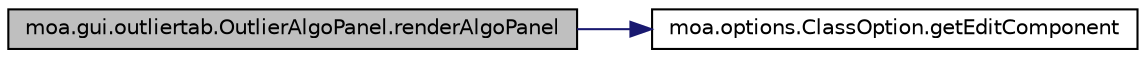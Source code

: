 digraph G
{
  edge [fontname="Helvetica",fontsize="10",labelfontname="Helvetica",labelfontsize="10"];
  node [fontname="Helvetica",fontsize="10",shape=record];
  rankdir=LR;
  Node1 [label="moa.gui.outliertab.OutlierAlgoPanel.renderAlgoPanel",height=0.2,width=0.4,color="black", fillcolor="grey75", style="filled" fontcolor="black"];
  Node1 -> Node2 [color="midnightblue",fontsize="10",style="solid",fontname="Helvetica"];
  Node2 [label="moa.options.ClassOption.getEditComponent",height=0.2,width=0.4,color="black", fillcolor="white", style="filled",URL="$classmoa_1_1options_1_1ClassOption.html#a77154969c5efef3ab2ac390c874fa5f2",tooltip="Gets the GUI component to edit."];
}
